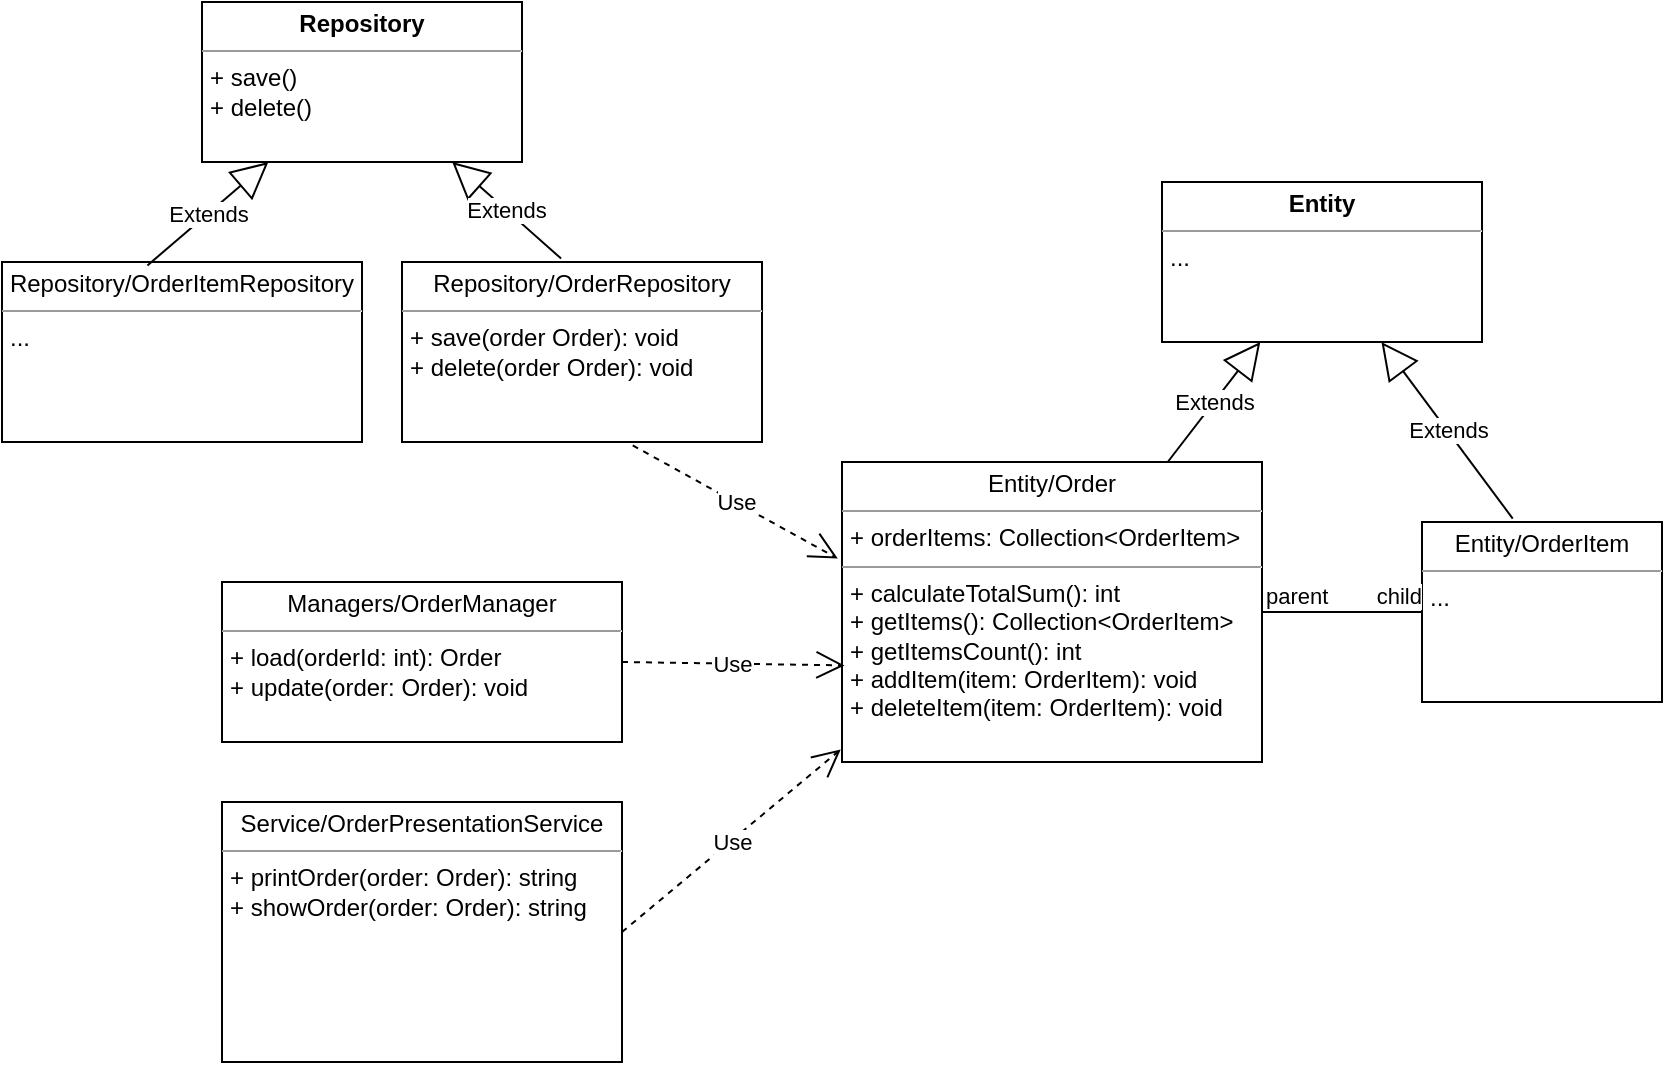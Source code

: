 <mxfile version="23.0.2" type="device">
  <diagram name="Page-1" id="ke4cfAjgO1j2ABvz3Bi_">
    <mxGraphModel dx="956" dy="551" grid="1" gridSize="10" guides="1" tooltips="1" connect="1" arrows="1" fold="1" page="1" pageScale="1" pageWidth="850" pageHeight="1100" math="0" shadow="0">
      <root>
        <mxCell id="0" />
        <mxCell id="1" parent="0" />
        <mxCell id="FVAF0gerjotvcMzpb41E-1" value="&lt;p style=&quot;margin:0px;margin-top:4px;text-align:center;&quot;&gt;Entity/Order&lt;br&gt;&lt;/p&gt;&lt;hr size=&quot;1&quot;&gt;&lt;p style=&quot;margin:0px;margin-left:4px;&quot;&gt;+ orderItems: Collection&amp;lt;OrderItem&amp;gt;&lt;/p&gt;&lt;hr size=&quot;1&quot;&gt;&lt;p style=&quot;margin:0px;margin-left:4px;&quot;&gt;+&amp;nbsp;calculateTotalSum(): int&lt;/p&gt;&lt;p style=&quot;margin:0px;margin-left:4px;&quot;&gt;+ getItems(): Collection&amp;lt;OrderItem&amp;gt;&lt;/p&gt;&lt;p style=&quot;margin:0px;margin-left:4px;&quot;&gt;+ getItemsCount(): int&lt;/p&gt;&lt;p style=&quot;margin:0px;margin-left:4px;&quot;&gt;+ addItem(item: OrderItem): void&lt;/p&gt;&lt;p style=&quot;margin:0px;margin-left:4px;&quot;&gt;+ deleteItem(item: OrderItem): void&lt;/p&gt;" style="verticalAlign=top;align=left;overflow=fill;fontSize=12;fontFamily=Helvetica;html=1;whiteSpace=wrap;" vertex="1" parent="1">
          <mxGeometry x="430" y="390" width="210" height="150" as="geometry" />
        </mxCell>
        <mxCell id="FVAF0gerjotvcMzpb41E-2" value="&lt;p style=&quot;margin:0px;margin-top:4px;text-align:center;&quot;&gt;Entity/OrderItem&lt;br&gt;&lt;/p&gt;&lt;hr size=&quot;1&quot;&gt;&lt;p style=&quot;margin:0px;margin-left:4px;&quot;&gt;...&lt;/p&gt;" style="verticalAlign=top;align=left;overflow=fill;fontSize=12;fontFamily=Helvetica;html=1;whiteSpace=wrap;" vertex="1" parent="1">
          <mxGeometry x="720" y="420" width="120" height="90" as="geometry" />
        </mxCell>
        <mxCell id="FVAF0gerjotvcMzpb41E-3" value="&lt;p style=&quot;margin:0px;margin-top:4px;text-align:center;&quot;&gt;&lt;b&gt;Entity&lt;/b&gt;&lt;/p&gt;&lt;hr size=&quot;1&quot;&gt;&lt;p style=&quot;margin:0px;margin-left:4px;&quot;&gt;...&lt;/p&gt;" style="verticalAlign=top;align=left;overflow=fill;fontSize=12;fontFamily=Helvetica;html=1;whiteSpace=wrap;" vertex="1" parent="1">
          <mxGeometry x="590" y="250" width="160" height="80" as="geometry" />
        </mxCell>
        <mxCell id="FVAF0gerjotvcMzpb41E-4" value="&lt;p style=&quot;margin:0px;margin-top:4px;text-align:center;&quot;&gt;&lt;b&gt;Repository&lt;/b&gt;&lt;/p&gt;&lt;hr size=&quot;1&quot;&gt;&lt;p style=&quot;margin:0px;margin-left:4px;&quot;&gt;+ save()&lt;/p&gt;&lt;p style=&quot;margin:0px;margin-left:4px;&quot;&gt;+ delete()&lt;/p&gt;" style="verticalAlign=top;align=left;overflow=fill;fontSize=12;fontFamily=Helvetica;html=1;whiteSpace=wrap;" vertex="1" parent="1">
          <mxGeometry x="110" y="160" width="160" height="80" as="geometry" />
        </mxCell>
        <mxCell id="FVAF0gerjotvcMzpb41E-5" value="&lt;p style=&quot;margin:0px;margin-top:4px;text-align:center;&quot;&gt;Repository/OrderRepository&lt;br&gt;&lt;/p&gt;&lt;hr size=&quot;1&quot;&gt;&lt;p style=&quot;margin:0px;margin-left:4px;&quot;&gt;+ save(order Order): void&lt;/p&gt;&lt;p style=&quot;margin:0px;margin-left:4px;&quot;&gt;+ delete(order Order): void&lt;/p&gt;" style="verticalAlign=top;align=left;overflow=fill;fontSize=12;fontFamily=Helvetica;html=1;whiteSpace=wrap;" vertex="1" parent="1">
          <mxGeometry x="210" y="290" width="180" height="90" as="geometry" />
        </mxCell>
        <mxCell id="FVAF0gerjotvcMzpb41E-7" value="&lt;p style=&quot;margin:0px;margin-top:4px;text-align:center;&quot;&gt;Repository/OrderItemRepository&lt;br&gt;&lt;/p&gt;&lt;hr size=&quot;1&quot;&gt;&lt;p style=&quot;margin:0px;margin-left:4px;&quot;&gt;...&lt;/p&gt;" style="verticalAlign=top;align=left;overflow=fill;fontSize=12;fontFamily=Helvetica;html=1;whiteSpace=wrap;" vertex="1" parent="1">
          <mxGeometry x="10" y="290" width="180" height="90" as="geometry" />
        </mxCell>
        <mxCell id="FVAF0gerjotvcMzpb41E-8" value="&lt;p style=&quot;margin:0px;margin-top:4px;text-align:center;&quot;&gt;Managers/OrderManager&lt;/p&gt;&lt;hr size=&quot;1&quot;&gt;&lt;p style=&quot;margin:0px;margin-left:4px;&quot;&gt;+&amp;nbsp;load(orderId: int): Order&lt;/p&gt;&lt;p style=&quot;margin:0px;margin-left:4px;&quot;&gt;+ update(order: Order): void&lt;/p&gt;" style="verticalAlign=top;align=left;overflow=fill;fontSize=12;fontFamily=Helvetica;html=1;whiteSpace=wrap;" vertex="1" parent="1">
          <mxGeometry x="120" y="450" width="200" height="80" as="geometry" />
        </mxCell>
        <mxCell id="FVAF0gerjotvcMzpb41E-9" value="&lt;p style=&quot;margin:0px;margin-top:4px;text-align:center;&quot;&gt;Service/OrderPresentationService&lt;/p&gt;&lt;hr size=&quot;1&quot;&gt;&lt;p style=&quot;margin:0px;margin-left:4px;&quot;&gt;+&amp;nbsp;printOrder(order: Order): string&lt;/p&gt;&lt;p style=&quot;margin:0px;margin-left:4px;&quot;&gt;+ showOrder(order: Order): string&lt;/p&gt;" style="verticalAlign=top;align=left;overflow=fill;fontSize=12;fontFamily=Helvetica;html=1;whiteSpace=wrap;" vertex="1" parent="1">
          <mxGeometry x="120" y="560" width="200" height="130" as="geometry" />
        </mxCell>
        <mxCell id="FVAF0gerjotvcMzpb41E-10" value="Extends" style="endArrow=block;endSize=16;endFill=0;html=1;rounded=0;" edge="1" parent="1" source="FVAF0gerjotvcMzpb41E-1" target="FVAF0gerjotvcMzpb41E-3">
          <mxGeometry width="160" relative="1" as="geometry">
            <mxPoint x="90.0" y="310.0" as="sourcePoint" />
            <mxPoint x="474.56" y="389.7" as="targetPoint" />
          </mxGeometry>
        </mxCell>
        <mxCell id="FVAF0gerjotvcMzpb41E-11" value="Extends" style="endArrow=block;endSize=16;endFill=0;html=1;rounded=0;exitX=0.378;exitY=-0.019;exitDx=0;exitDy=0;exitPerimeter=0;" edge="1" parent="1" source="FVAF0gerjotvcMzpb41E-2" target="FVAF0gerjotvcMzpb41E-3">
          <mxGeometry width="160" relative="1" as="geometry">
            <mxPoint x="350" y="390" as="sourcePoint" />
            <mxPoint x="510" y="390" as="targetPoint" />
          </mxGeometry>
        </mxCell>
        <mxCell id="FVAF0gerjotvcMzpb41E-12" value="Extends" style="endArrow=block;endSize=16;endFill=0;html=1;rounded=0;exitX=0.442;exitY=-0.019;exitDx=0;exitDy=0;exitPerimeter=0;" edge="1" parent="1" source="FVAF0gerjotvcMzpb41E-5" target="FVAF0gerjotvcMzpb41E-4">
          <mxGeometry width="160" relative="1" as="geometry">
            <mxPoint x="405" y="530" as="sourcePoint" />
            <mxPoint x="565" y="530" as="targetPoint" />
          </mxGeometry>
        </mxCell>
        <mxCell id="FVAF0gerjotvcMzpb41E-13" value="Extends" style="endArrow=block;endSize=16;endFill=0;html=1;rounded=0;exitX=0.404;exitY=0.019;exitDx=0;exitDy=0;exitPerimeter=0;" edge="1" parent="1" source="FVAF0gerjotvcMzpb41E-7" target="FVAF0gerjotvcMzpb41E-4">
          <mxGeometry width="160" relative="1" as="geometry">
            <mxPoint x="405" y="530" as="sourcePoint" />
            <mxPoint x="565" y="530" as="targetPoint" />
          </mxGeometry>
        </mxCell>
        <mxCell id="FVAF0gerjotvcMzpb41E-18" value="" style="endArrow=none;html=1;edgeStyle=orthogonalEdgeStyle;rounded=0;" edge="1" parent="1" source="FVAF0gerjotvcMzpb41E-1" target="FVAF0gerjotvcMzpb41E-2">
          <mxGeometry relative="1" as="geometry">
            <mxPoint x="350" y="430" as="sourcePoint" />
            <mxPoint x="510" y="430" as="targetPoint" />
          </mxGeometry>
        </mxCell>
        <mxCell id="FVAF0gerjotvcMzpb41E-19" value="parent" style="edgeLabel;resizable=0;html=1;align=left;verticalAlign=bottom;" connectable="0" vertex="1" parent="FVAF0gerjotvcMzpb41E-18">
          <mxGeometry x="-1" relative="1" as="geometry" />
        </mxCell>
        <mxCell id="FVAF0gerjotvcMzpb41E-20" value="child" style="edgeLabel;resizable=0;html=1;align=right;verticalAlign=bottom;" connectable="0" vertex="1" parent="FVAF0gerjotvcMzpb41E-18">
          <mxGeometry x="1" relative="1" as="geometry" />
        </mxCell>
        <mxCell id="FVAF0gerjotvcMzpb41E-21" value="Use" style="endArrow=open;endSize=12;dashed=1;html=1;rounded=0;exitX=1;exitY=0.5;exitDx=0;exitDy=0;entryX=0.006;entryY=0.678;entryDx=0;entryDy=0;entryPerimeter=0;" edge="1" parent="1" source="FVAF0gerjotvcMzpb41E-8" target="FVAF0gerjotvcMzpb41E-1">
          <mxGeometry width="160" relative="1" as="geometry">
            <mxPoint x="350" y="430" as="sourcePoint" />
            <mxPoint x="510" y="430" as="targetPoint" />
          </mxGeometry>
        </mxCell>
        <mxCell id="FVAF0gerjotvcMzpb41E-22" value="Use" style="endArrow=open;endSize=12;dashed=1;html=1;rounded=0;exitX=1;exitY=0.5;exitDx=0;exitDy=0;entryX=-0.003;entryY=0.958;entryDx=0;entryDy=0;entryPerimeter=0;" edge="1" parent="1" source="FVAF0gerjotvcMzpb41E-9" target="FVAF0gerjotvcMzpb41E-1">
          <mxGeometry width="160" relative="1" as="geometry">
            <mxPoint x="350" y="430" as="sourcePoint" />
            <mxPoint x="510" y="430" as="targetPoint" />
          </mxGeometry>
        </mxCell>
        <mxCell id="FVAF0gerjotvcMzpb41E-23" value="Use" style="endArrow=open;endSize=12;dashed=1;html=1;rounded=0;exitX=0.641;exitY=1.019;exitDx=0;exitDy=0;exitPerimeter=0;entryX=-0.01;entryY=0.322;entryDx=0;entryDy=0;entryPerimeter=0;" edge="1" parent="1" source="FVAF0gerjotvcMzpb41E-5" target="FVAF0gerjotvcMzpb41E-1">
          <mxGeometry width="160" relative="1" as="geometry">
            <mxPoint x="350" y="430" as="sourcePoint" />
            <mxPoint x="510" y="430" as="targetPoint" />
          </mxGeometry>
        </mxCell>
      </root>
    </mxGraphModel>
  </diagram>
</mxfile>
